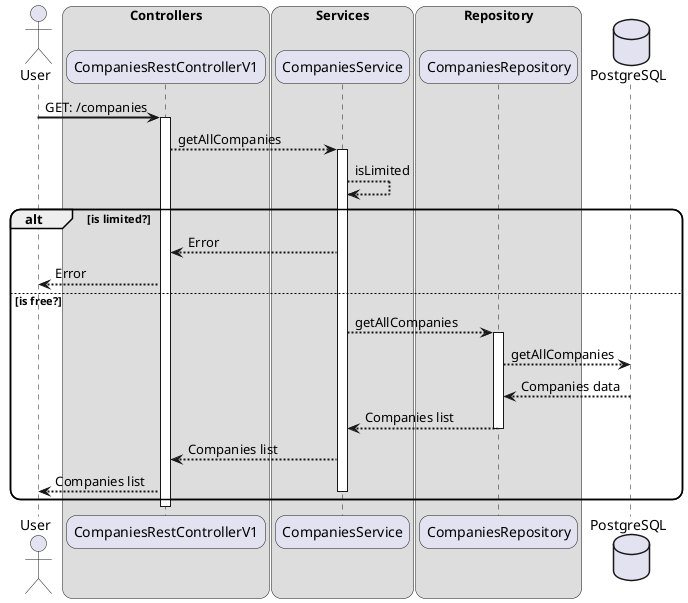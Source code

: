 @startuml
skinparam sequenceArrowThickness 2
skinparam roundcorner 20

actor User
database PostgreSQL as P order 90

box "Controllers"
participant CompaniesRestControllerV1 as CC
end box

box "Services"
participant CompaniesService as CS
end box

box "Repository"
participant CompaniesRepository as CR
end box

User -> CC: GET: /companies
activate CC
CC --> CS: getAllCompanies
activate CS
CS --> CS: isLimited
alt is limited?
CS --> CC: Error
CC --> User: Error
else is free?
CS --> CR: getAllCompanies
activate CR
CR --> P: getAllCompanies
P --> CR: Companies data
CR --> CS: Companies list
deactivate CR
CS --> CC: Companies list
deactivate CR
CC --> User: Companies list
deactivate CS
end
deactivate CC
@enduml